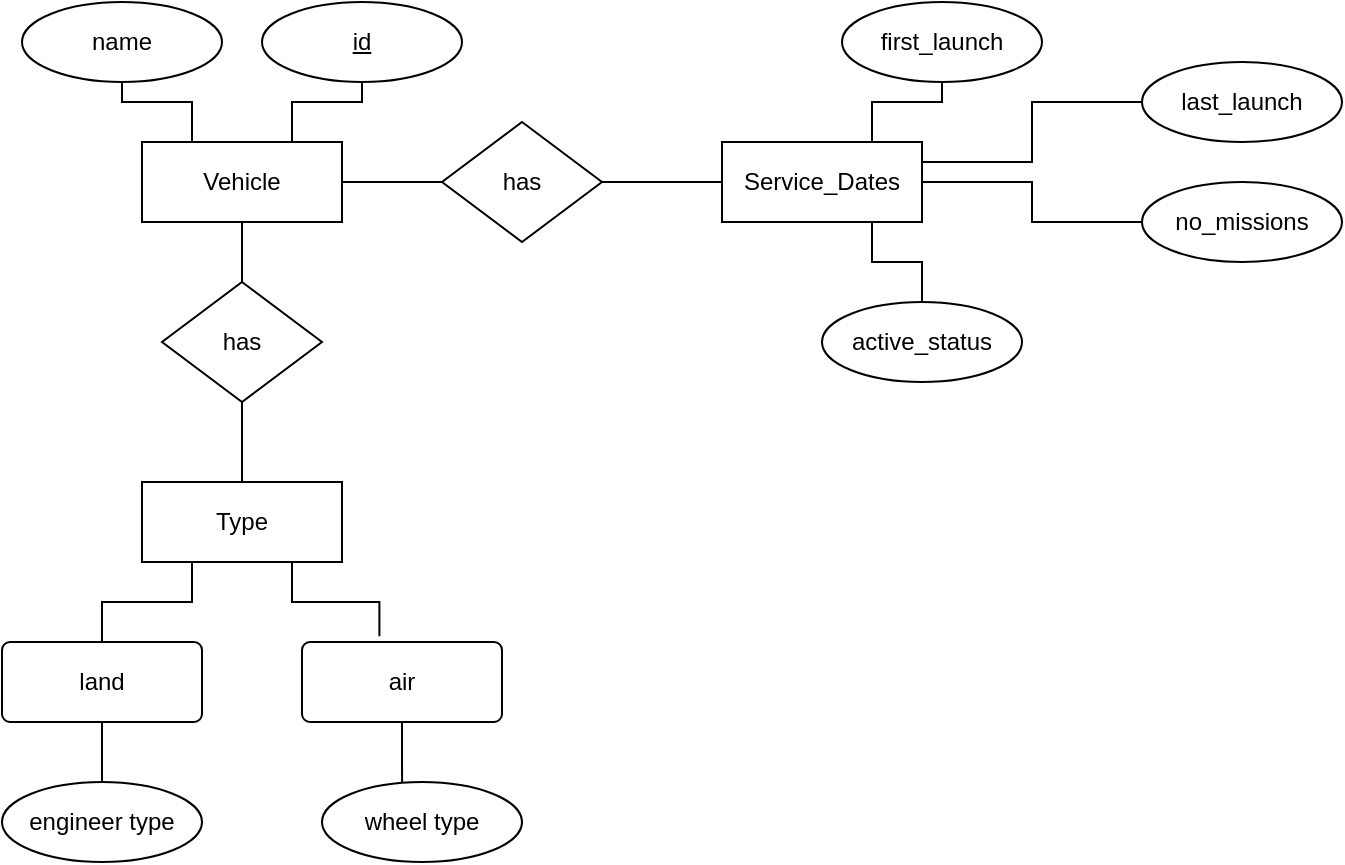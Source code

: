 <mxfile version="15.9.1" type="github">
  <diagram id="R2lEEEUBdFMjLlhIrx00" name="Page-1">
    <mxGraphModel dx="1117" dy="620" grid="1" gridSize="10" guides="1" tooltips="1" connect="1" arrows="1" fold="1" page="1" pageScale="1" pageWidth="1654" pageHeight="1169" math="0" shadow="0" extFonts="Permanent Marker^https://fonts.googleapis.com/css?family=Permanent+Marker">
      <root>
        <mxCell id="0" />
        <mxCell id="1" parent="0" />
        <mxCell id="EtfINMgTyZkkNjxXo15q-29" style="edgeStyle=orthogonalEdgeStyle;rounded=0;orthogonalLoop=1;jettySize=auto;html=1;exitX=0.75;exitY=0;exitDx=0;exitDy=0;endArrow=none;endFill=0;" edge="1" parent="1" source="EtfINMgTyZkkNjxXo15q-1" target="EtfINMgTyZkkNjxXo15q-4">
          <mxGeometry relative="1" as="geometry" />
        </mxCell>
        <mxCell id="EtfINMgTyZkkNjxXo15q-30" style="edgeStyle=orthogonalEdgeStyle;rounded=0;orthogonalLoop=1;jettySize=auto;html=1;exitX=0.25;exitY=0;exitDx=0;exitDy=0;entryX=0.5;entryY=1;entryDx=0;entryDy=0;endArrow=none;endFill=0;" edge="1" parent="1" source="EtfINMgTyZkkNjxXo15q-1" target="EtfINMgTyZkkNjxXo15q-3">
          <mxGeometry relative="1" as="geometry" />
        </mxCell>
        <mxCell id="EtfINMgTyZkkNjxXo15q-31" style="edgeStyle=orthogonalEdgeStyle;rounded=0;orthogonalLoop=1;jettySize=auto;html=1;exitX=0.5;exitY=1;exitDx=0;exitDy=0;endArrow=none;endFill=0;" edge="1" parent="1" source="EtfINMgTyZkkNjxXo15q-1" target="EtfINMgTyZkkNjxXo15q-7">
          <mxGeometry relative="1" as="geometry" />
        </mxCell>
        <mxCell id="EtfINMgTyZkkNjxXo15q-1" value="Vehicle" style="whiteSpace=wrap;html=1;align=center;" vertex="1" parent="1">
          <mxGeometry x="110" y="110" width="100" height="40" as="geometry" />
        </mxCell>
        <mxCell id="EtfINMgTyZkkNjxXo15q-19" style="edgeStyle=orthogonalEdgeStyle;rounded=0;orthogonalLoop=1;jettySize=auto;html=1;exitX=0.75;exitY=0;exitDx=0;exitDy=0;endArrow=none;endFill=0;" edge="1" parent="1" source="EtfINMgTyZkkNjxXo15q-2" target="EtfINMgTyZkkNjxXo15q-15">
          <mxGeometry relative="1" as="geometry" />
        </mxCell>
        <mxCell id="EtfINMgTyZkkNjxXo15q-22" style="edgeStyle=orthogonalEdgeStyle;rounded=0;orthogonalLoop=1;jettySize=auto;html=1;exitX=1;exitY=0.5;exitDx=0;exitDy=0;endArrow=none;endFill=0;" edge="1" parent="1" source="EtfINMgTyZkkNjxXo15q-2" target="EtfINMgTyZkkNjxXo15q-17">
          <mxGeometry relative="1" as="geometry" />
        </mxCell>
        <mxCell id="EtfINMgTyZkkNjxXo15q-23" style="edgeStyle=orthogonalEdgeStyle;rounded=0;orthogonalLoop=1;jettySize=auto;html=1;exitX=0.75;exitY=1;exitDx=0;exitDy=0;endArrow=none;endFill=0;" edge="1" parent="1" source="EtfINMgTyZkkNjxXo15q-2" target="EtfINMgTyZkkNjxXo15q-18">
          <mxGeometry relative="1" as="geometry" />
        </mxCell>
        <mxCell id="EtfINMgTyZkkNjxXo15q-24" style="edgeStyle=orthogonalEdgeStyle;rounded=0;orthogonalLoop=1;jettySize=auto;html=1;exitX=1;exitY=0.25;exitDx=0;exitDy=0;entryX=0;entryY=0.5;entryDx=0;entryDy=0;endArrow=none;endFill=0;" edge="1" parent="1" source="EtfINMgTyZkkNjxXo15q-2" target="EtfINMgTyZkkNjxXo15q-16">
          <mxGeometry relative="1" as="geometry" />
        </mxCell>
        <mxCell id="EtfINMgTyZkkNjxXo15q-2" value="Service_Dates" style="whiteSpace=wrap;html=1;align=center;" vertex="1" parent="1">
          <mxGeometry x="400" y="110" width="100" height="40" as="geometry" />
        </mxCell>
        <mxCell id="EtfINMgTyZkkNjxXo15q-3" value="name" style="ellipse;whiteSpace=wrap;html=1;align=center;" vertex="1" parent="1">
          <mxGeometry x="50" y="40" width="100" height="40" as="geometry" />
        </mxCell>
        <mxCell id="EtfINMgTyZkkNjxXo15q-4" value="id" style="ellipse;whiteSpace=wrap;html=1;align=center;fontStyle=4;" vertex="1" parent="1">
          <mxGeometry x="170" y="40" width="100" height="40" as="geometry" />
        </mxCell>
        <mxCell id="EtfINMgTyZkkNjxXo15q-25" style="edgeStyle=orthogonalEdgeStyle;rounded=0;orthogonalLoop=1;jettySize=auto;html=1;exitX=1;exitY=0.5;exitDx=0;exitDy=0;entryX=0;entryY=0.5;entryDx=0;entryDy=0;endArrow=none;endFill=0;" edge="1" parent="1" source="EtfINMgTyZkkNjxXo15q-6" target="EtfINMgTyZkkNjxXo15q-2">
          <mxGeometry relative="1" as="geometry" />
        </mxCell>
        <mxCell id="EtfINMgTyZkkNjxXo15q-27" style="edgeStyle=orthogonalEdgeStyle;rounded=0;orthogonalLoop=1;jettySize=auto;html=1;exitX=0;exitY=0.5;exitDx=0;exitDy=0;entryX=1;entryY=0.5;entryDx=0;entryDy=0;endArrow=none;endFill=0;" edge="1" parent="1" source="EtfINMgTyZkkNjxXo15q-6" target="EtfINMgTyZkkNjxXo15q-1">
          <mxGeometry relative="1" as="geometry" />
        </mxCell>
        <mxCell id="EtfINMgTyZkkNjxXo15q-6" value="has" style="shape=rhombus;perimeter=rhombusPerimeter;whiteSpace=wrap;html=1;align=center;" vertex="1" parent="1">
          <mxGeometry x="260" y="100" width="80" height="60" as="geometry" />
        </mxCell>
        <mxCell id="EtfINMgTyZkkNjxXo15q-32" style="edgeStyle=orthogonalEdgeStyle;rounded=0;orthogonalLoop=1;jettySize=auto;html=1;exitX=0.5;exitY=1;exitDx=0;exitDy=0;entryX=0.5;entryY=0;entryDx=0;entryDy=0;endArrow=none;endFill=0;" edge="1" parent="1" source="EtfINMgTyZkkNjxXo15q-7" target="EtfINMgTyZkkNjxXo15q-8">
          <mxGeometry relative="1" as="geometry" />
        </mxCell>
        <mxCell id="EtfINMgTyZkkNjxXo15q-7" value="has" style="shape=rhombus;perimeter=rhombusPerimeter;whiteSpace=wrap;html=1;align=center;" vertex="1" parent="1">
          <mxGeometry x="120" y="180" width="80" height="60" as="geometry" />
        </mxCell>
        <mxCell id="EtfINMgTyZkkNjxXo15q-33" style="edgeStyle=orthogonalEdgeStyle;rounded=0;orthogonalLoop=1;jettySize=auto;html=1;exitX=0.25;exitY=1;exitDx=0;exitDy=0;endArrow=none;endFill=0;" edge="1" parent="1" source="EtfINMgTyZkkNjxXo15q-8" target="EtfINMgTyZkkNjxXo15q-10">
          <mxGeometry relative="1" as="geometry" />
        </mxCell>
        <mxCell id="EtfINMgTyZkkNjxXo15q-34" style="edgeStyle=orthogonalEdgeStyle;rounded=0;orthogonalLoop=1;jettySize=auto;html=1;exitX=0.75;exitY=1;exitDx=0;exitDy=0;entryX=0.387;entryY=-0.071;entryDx=0;entryDy=0;entryPerimeter=0;endArrow=none;endFill=0;" edge="1" parent="1" source="EtfINMgTyZkkNjxXo15q-8" target="EtfINMgTyZkkNjxXo15q-9">
          <mxGeometry relative="1" as="geometry" />
        </mxCell>
        <mxCell id="EtfINMgTyZkkNjxXo15q-8" value="Type" style="whiteSpace=wrap;html=1;align=center;" vertex="1" parent="1">
          <mxGeometry x="110" y="280" width="100" height="40" as="geometry" />
        </mxCell>
        <mxCell id="EtfINMgTyZkkNjxXo15q-36" style="edgeStyle=orthogonalEdgeStyle;rounded=0;orthogonalLoop=1;jettySize=auto;html=1;exitX=0.5;exitY=1;exitDx=0;exitDy=0;entryX=0.401;entryY=0.25;entryDx=0;entryDy=0;entryPerimeter=0;endArrow=none;endFill=0;" edge="1" parent="1" source="EtfINMgTyZkkNjxXo15q-9" target="EtfINMgTyZkkNjxXo15q-13">
          <mxGeometry relative="1" as="geometry" />
        </mxCell>
        <mxCell id="EtfINMgTyZkkNjxXo15q-9" value="air" style="rounded=1;arcSize=10;whiteSpace=wrap;html=1;align=center;" vertex="1" parent="1">
          <mxGeometry x="190" y="360" width="100" height="40" as="geometry" />
        </mxCell>
        <mxCell id="EtfINMgTyZkkNjxXo15q-35" style="edgeStyle=orthogonalEdgeStyle;rounded=0;orthogonalLoop=1;jettySize=auto;html=1;exitX=0.5;exitY=1;exitDx=0;exitDy=0;endArrow=none;endFill=0;" edge="1" parent="1" source="EtfINMgTyZkkNjxXo15q-10" target="EtfINMgTyZkkNjxXo15q-14">
          <mxGeometry relative="1" as="geometry" />
        </mxCell>
        <mxCell id="EtfINMgTyZkkNjxXo15q-10" value="land" style="rounded=1;arcSize=10;whiteSpace=wrap;html=1;align=center;" vertex="1" parent="1">
          <mxGeometry x="40" y="360" width="100" height="40" as="geometry" />
        </mxCell>
        <mxCell id="EtfINMgTyZkkNjxXo15q-13" value="wheel type" style="ellipse;whiteSpace=wrap;html=1;align=center;" vertex="1" parent="1">
          <mxGeometry x="200" y="430" width="100" height="40" as="geometry" />
        </mxCell>
        <mxCell id="EtfINMgTyZkkNjxXo15q-14" value="engineer type" style="ellipse;whiteSpace=wrap;html=1;align=center;" vertex="1" parent="1">
          <mxGeometry x="40" y="430" width="100" height="40" as="geometry" />
        </mxCell>
        <mxCell id="EtfINMgTyZkkNjxXo15q-15" value="first_launch" style="ellipse;whiteSpace=wrap;html=1;align=center;" vertex="1" parent="1">
          <mxGeometry x="460" y="40" width="100" height="40" as="geometry" />
        </mxCell>
        <mxCell id="EtfINMgTyZkkNjxXo15q-16" value="last_launch" style="ellipse;whiteSpace=wrap;html=1;align=center;" vertex="1" parent="1">
          <mxGeometry x="610" y="70" width="100" height="40" as="geometry" />
        </mxCell>
        <mxCell id="EtfINMgTyZkkNjxXo15q-17" value="no_missions" style="ellipse;whiteSpace=wrap;html=1;align=center;" vertex="1" parent="1">
          <mxGeometry x="610" y="130" width="100" height="40" as="geometry" />
        </mxCell>
        <mxCell id="EtfINMgTyZkkNjxXo15q-18" value="active_status" style="ellipse;whiteSpace=wrap;html=1;align=center;" vertex="1" parent="1">
          <mxGeometry x="450" y="190" width="100" height="40" as="geometry" />
        </mxCell>
      </root>
    </mxGraphModel>
  </diagram>
</mxfile>
